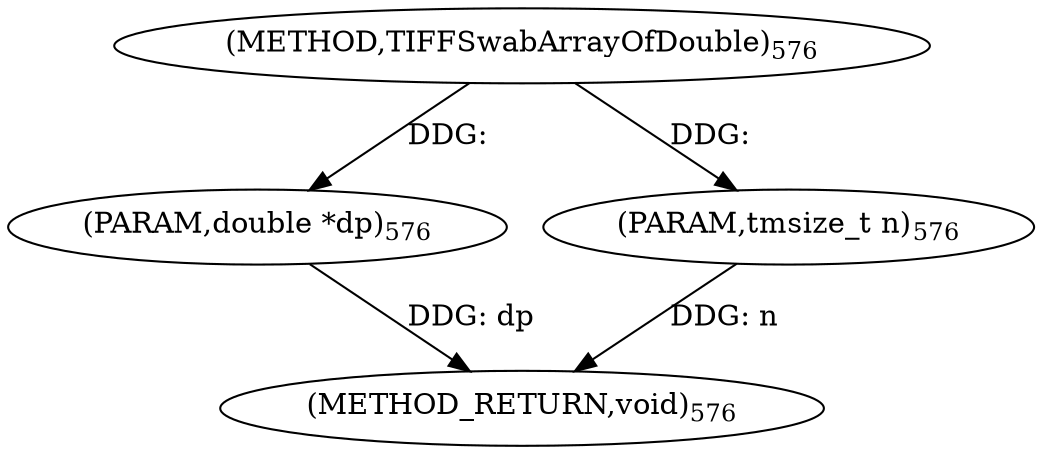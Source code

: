 digraph "TIFFSwabArrayOfDouble" {  
"9250" [label = <(METHOD,TIFFSwabArrayOfDouble)<SUB>576</SUB>> ]
"9253" [label = <(METHOD_RETURN,void)<SUB>576</SUB>> ]
"9251" [label = <(PARAM,double *dp)<SUB>576</SUB>> ]
"9252" [label = <(PARAM,tmsize_t n)<SUB>576</SUB>> ]
  "9251" -> "9253"  [ label = "DDG: dp"] 
  "9252" -> "9253"  [ label = "DDG: n"] 
  "9250" -> "9251"  [ label = "DDG: "] 
  "9250" -> "9252"  [ label = "DDG: "] 
}
